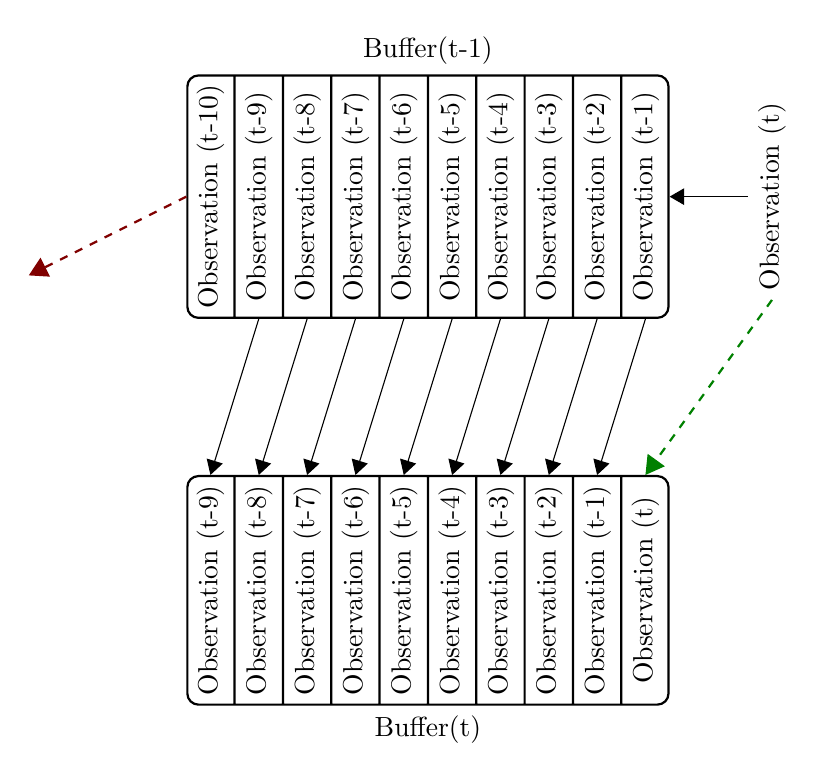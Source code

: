 \begin{tikzpicture}
\draw (0,0) node[name=buffer, rectangle split, rectangle split parts = 10, draw, rectangle split horizontal, minimum height = 2cm, rounded corners, thick]{
\rotatebox{90}{Observation (t-10)}
\nodepart{two} \rotatebox{90}{Observation (t-9)}
\nodepart{three} \rotatebox{90}{Observation (t-8)}
\nodepart{four} \rotatebox{90}{Observation (t-7)}
\nodepart{five} \rotatebox{90}{Observation (t-6)}
\nodepart{six} \rotatebox{90}{Observation (t-5)}
\nodepart{seven} \rotatebox{90}{Observation (t-4)}
\nodepart{eight} \rotatebox{90}{Observation (t-3)}
\nodepart{nine} \rotatebox{90}{Observation (t-2)}
\nodepart{ten} \rotatebox{90}{Observation (t-1)}
};

\draw[triangle 60-] (buffer.east) -- ++ (1,0) node[name = obs, rotate = 90, below]{Observation (t)};

\draw (buffer.north) node[above]{Buffer(t-1)};


\draw (buffer)+ (0,-5) node[name=buffernew, rectangle split, rectangle split parts = 10, draw, rectangle split horizontal, minimum height = 2cm, rounded corners, thick]{
\rotatebox{90}{Observation (t-9)}
\nodepart{two} \rotatebox{90}{Observation (t-8)}
\nodepart{three} \rotatebox{90}{Observation (t-7)}
\nodepart{four} \rotatebox{90}{Observation (t-6)}
\nodepart{five} \rotatebox{90}{Observation (t-5)}
\nodepart{six} \rotatebox{90}{Observation (t-4)}
\nodepart{seven} \rotatebox{90}{Observation (t-3)}
\nodepart{eight} \rotatebox{90}{Observation (t-2)}
\nodepart{nine} \rotatebox{90}{Observation (t-1)}
\nodepart{ten} \rotatebox{90}{Observation (t)}
};

\draw (buffernew.south) node[below]{Buffer(t)};

\draw[-triangle 60] (buffer.two south) -- (buffernew.one north);
\draw[-triangle 60] (buffer.three south) -- (buffernew.two north);
\draw[-triangle 60] (buffer.four south) -- (buffernew.three north);
\draw[-triangle 60] (buffer.five south) -- (buffernew.four north);
\draw[-triangle 60] (buffer.six south) -- (buffernew.five north);
\draw[-triangle 60] (buffer.seven south) -- (buffernew.six north);
\draw[-triangle 60] (buffer.eight south) -- (buffernew.seven north);
\draw[-triangle 60] (buffer.nine south) -- (buffernew.eight north);
\draw[-triangle 60] (buffer.ten south) -- (buffernew.nine north);

\draw[-triangle 60, thick, dashed, green!50!black] (obs.west) -- (buffernew.ten north);
\draw[-triangle 60, thick, dashed, red!50!black] (buffer.one west) -- ++ (-2,-1);
\end{tikzpicture}
